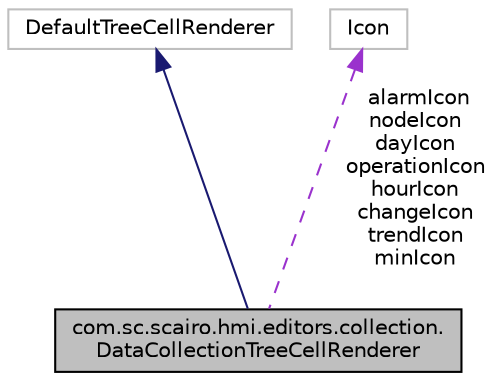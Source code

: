 digraph "com.sc.scairo.hmi.editors.collection.DataCollectionTreeCellRenderer"
{
 // LATEX_PDF_SIZE
  edge [fontname="Helvetica",fontsize="10",labelfontname="Helvetica",labelfontsize="10"];
  node [fontname="Helvetica",fontsize="10",shape=record];
  Node1 [label="com.sc.scairo.hmi.editors.collection.\lDataCollectionTreeCellRenderer",height=0.2,width=0.4,color="black", fillcolor="grey75", style="filled", fontcolor="black",tooltip=" "];
  Node2 -> Node1 [dir="back",color="midnightblue",fontsize="10",style="solid",fontname="Helvetica"];
  Node2 [label="DefaultTreeCellRenderer",height=0.2,width=0.4,color="grey75", fillcolor="white", style="filled",tooltip=" "];
  Node3 -> Node1 [dir="back",color="darkorchid3",fontsize="10",style="dashed",label=" alarmIcon\nnodeIcon\ndayIcon\noperationIcon\nhourIcon\nchangeIcon\ntrendIcon\nminIcon" ,fontname="Helvetica"];
  Node3 [label="Icon",height=0.2,width=0.4,color="grey75", fillcolor="white", style="filled",tooltip=" "];
}
